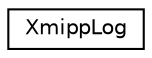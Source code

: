 digraph "Graphical Class Hierarchy"
{
  edge [fontname="Helvetica",fontsize="10",labelfontname="Helvetica",labelfontsize="10"];
  node [fontname="Helvetica",fontsize="10",shape=record];
  rankdir="LR";
  Node0 [label="XmippLog",height=0.2,width=0.4,color="black", fillcolor="white", style="filled",URL="$classXmippLog.html"];
}
